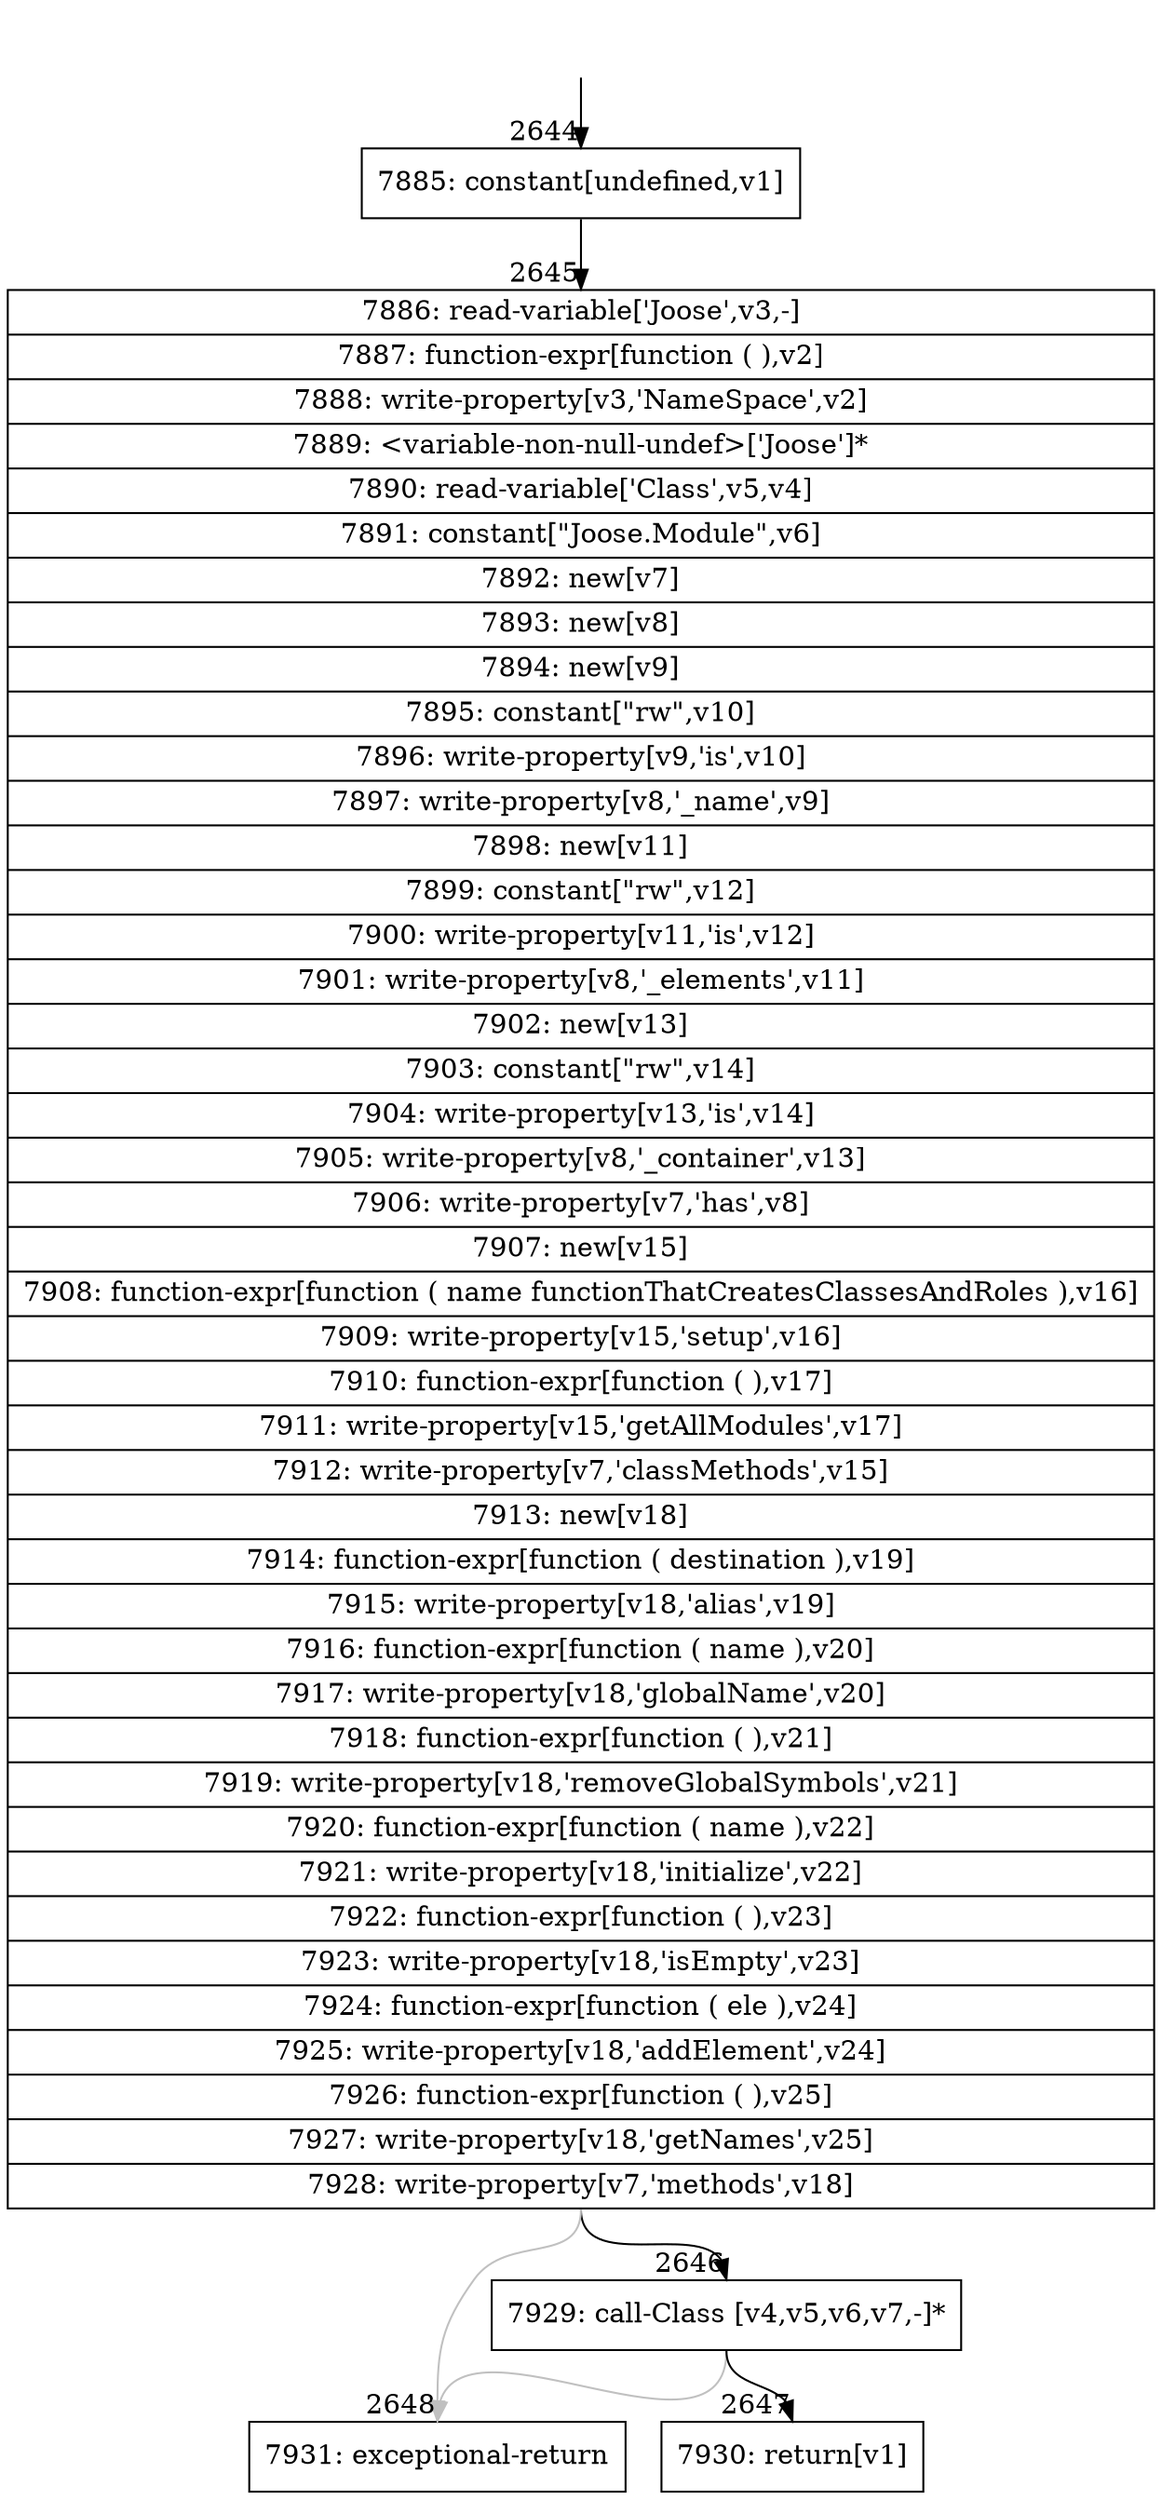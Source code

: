 digraph {
rankdir="TD"
BB_entry275[shape=none,label=""];
BB_entry275 -> BB2644 [tailport=s, headport=n, headlabel="    2644"]
BB2644 [shape=record label="{7885: constant[undefined,v1]}" ] 
BB2644 -> BB2645 [tailport=s, headport=n, headlabel="      2645"]
BB2645 [shape=record label="{7886: read-variable['Joose',v3,-]|7887: function-expr[function ( ),v2]|7888: write-property[v3,'NameSpace',v2]|7889: \<variable-non-null-undef\>['Joose']*|7890: read-variable['Class',v5,v4]|7891: constant[\"Joose.Module\",v6]|7892: new[v7]|7893: new[v8]|7894: new[v9]|7895: constant[\"rw\",v10]|7896: write-property[v9,'is',v10]|7897: write-property[v8,'_name',v9]|7898: new[v11]|7899: constant[\"rw\",v12]|7900: write-property[v11,'is',v12]|7901: write-property[v8,'_elements',v11]|7902: new[v13]|7903: constant[\"rw\",v14]|7904: write-property[v13,'is',v14]|7905: write-property[v8,'_container',v13]|7906: write-property[v7,'has',v8]|7907: new[v15]|7908: function-expr[function ( name functionThatCreatesClassesAndRoles ),v16]|7909: write-property[v15,'setup',v16]|7910: function-expr[function ( ),v17]|7911: write-property[v15,'getAllModules',v17]|7912: write-property[v7,'classMethods',v15]|7913: new[v18]|7914: function-expr[function ( destination ),v19]|7915: write-property[v18,'alias',v19]|7916: function-expr[function ( name ),v20]|7917: write-property[v18,'globalName',v20]|7918: function-expr[function ( ),v21]|7919: write-property[v18,'removeGlobalSymbols',v21]|7920: function-expr[function ( name ),v22]|7921: write-property[v18,'initialize',v22]|7922: function-expr[function ( ),v23]|7923: write-property[v18,'isEmpty',v23]|7924: function-expr[function ( ele ),v24]|7925: write-property[v18,'addElement',v24]|7926: function-expr[function ( ),v25]|7927: write-property[v18,'getNames',v25]|7928: write-property[v7,'methods',v18]}" ] 
BB2645 -> BB2646 [tailport=s, headport=n, headlabel="      2646"]
BB2645 -> BB2648 [tailport=s, headport=n, color=gray, headlabel="      2648"]
BB2646 [shape=record label="{7929: call-Class [v4,v5,v6,v7,-]*}" ] 
BB2646 -> BB2647 [tailport=s, headport=n, headlabel="      2647"]
BB2646 -> BB2648 [tailport=s, headport=n, color=gray]
BB2647 [shape=record label="{7930: return[v1]}" ] 
BB2648 [shape=record label="{7931: exceptional-return}" ] 
//#$~ 3049
}
